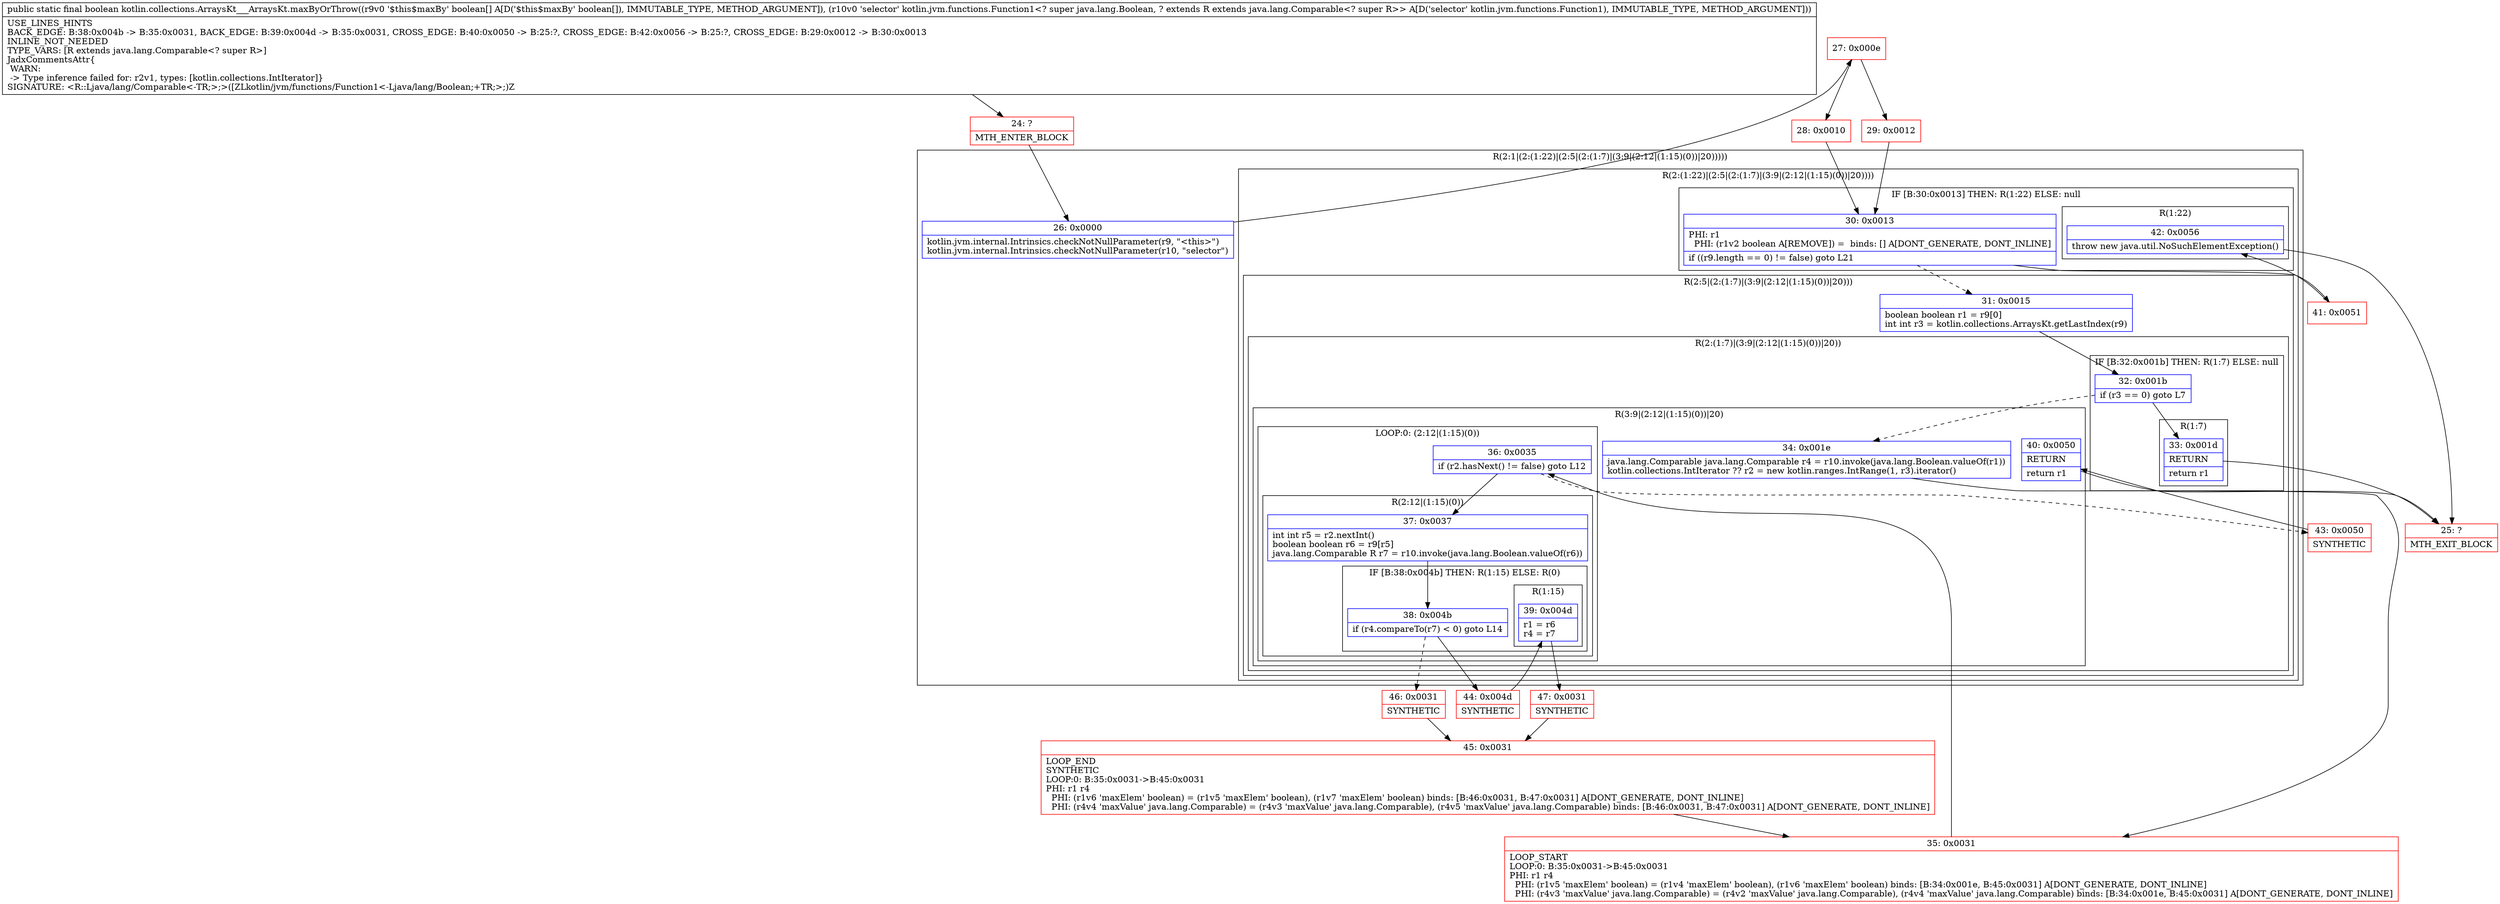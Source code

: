 digraph "CFG forkotlin.collections.ArraysKt___ArraysKt.maxByOrThrow([ZLkotlin\/jvm\/functions\/Function1;)Z" {
subgraph cluster_Region_969158721 {
label = "R(2:1|(2:(1:22)|(2:5|(2:(1:7)|(3:9|(2:12|(1:15)(0))|20)))))";
node [shape=record,color=blue];
Node_26 [shape=record,label="{26\:\ 0x0000|kotlin.jvm.internal.Intrinsics.checkNotNullParameter(r9, \"\<this\>\")\lkotlin.jvm.internal.Intrinsics.checkNotNullParameter(r10, \"selector\")\l}"];
subgraph cluster_Region_199871505 {
label = "R(2:(1:22)|(2:5|(2:(1:7)|(3:9|(2:12|(1:15)(0))|20))))";
node [shape=record,color=blue];
subgraph cluster_IfRegion_1188835446 {
label = "IF [B:30:0x0013] THEN: R(1:22) ELSE: null";
node [shape=record,color=blue];
Node_30 [shape=record,label="{30\:\ 0x0013|PHI: r1 \l  PHI: (r1v2 boolean A[REMOVE]) =  binds: [] A[DONT_GENERATE, DONT_INLINE]\l|if ((r9.length == 0) != false) goto L21\l}"];
subgraph cluster_Region_636688458 {
label = "R(1:22)";
node [shape=record,color=blue];
Node_42 [shape=record,label="{42\:\ 0x0056|throw new java.util.NoSuchElementException()\l}"];
}
}
subgraph cluster_Region_2036170414 {
label = "R(2:5|(2:(1:7)|(3:9|(2:12|(1:15)(0))|20)))";
node [shape=record,color=blue];
Node_31 [shape=record,label="{31\:\ 0x0015|boolean boolean r1 = r9[0]\lint int r3 = kotlin.collections.ArraysKt.getLastIndex(r9)\l}"];
subgraph cluster_Region_1034773133 {
label = "R(2:(1:7)|(3:9|(2:12|(1:15)(0))|20))";
node [shape=record,color=blue];
subgraph cluster_IfRegion_497004234 {
label = "IF [B:32:0x001b] THEN: R(1:7) ELSE: null";
node [shape=record,color=blue];
Node_32 [shape=record,label="{32\:\ 0x001b|if (r3 == 0) goto L7\l}"];
subgraph cluster_Region_1937940797 {
label = "R(1:7)";
node [shape=record,color=blue];
Node_33 [shape=record,label="{33\:\ 0x001d|RETURN\l|return r1\l}"];
}
}
subgraph cluster_Region_262474142 {
label = "R(3:9|(2:12|(1:15)(0))|20)";
node [shape=record,color=blue];
Node_34 [shape=record,label="{34\:\ 0x001e|java.lang.Comparable java.lang.Comparable r4 = r10.invoke(java.lang.Boolean.valueOf(r1))\lkotlin.collections.IntIterator ?? r2 = new kotlin.ranges.IntRange(1, r3).iterator()\l}"];
subgraph cluster_LoopRegion_197781226 {
label = "LOOP:0: (2:12|(1:15)(0))";
node [shape=record,color=blue];
Node_36 [shape=record,label="{36\:\ 0x0035|if (r2.hasNext() != false) goto L12\l}"];
subgraph cluster_Region_738719732 {
label = "R(2:12|(1:15)(0))";
node [shape=record,color=blue];
Node_37 [shape=record,label="{37\:\ 0x0037|int int r5 = r2.nextInt()\lboolean boolean r6 = r9[r5]\ljava.lang.Comparable R r7 = r10.invoke(java.lang.Boolean.valueOf(r6))\l}"];
subgraph cluster_IfRegion_1839479082 {
label = "IF [B:38:0x004b] THEN: R(1:15) ELSE: R(0)";
node [shape=record,color=blue];
Node_38 [shape=record,label="{38\:\ 0x004b|if (r4.compareTo(r7) \< 0) goto L14\l}"];
subgraph cluster_Region_1228353436 {
label = "R(1:15)";
node [shape=record,color=blue];
Node_39 [shape=record,label="{39\:\ 0x004d|r1 = r6\lr4 = r7\l}"];
}
subgraph cluster_Region_2019666029 {
label = "R(0)";
node [shape=record,color=blue];
}
}
}
}
Node_40 [shape=record,label="{40\:\ 0x0050|RETURN\l|return r1\l}"];
}
}
}
}
}
Node_24 [shape=record,color=red,label="{24\:\ ?|MTH_ENTER_BLOCK\l}"];
Node_27 [shape=record,color=red,label="{27\:\ 0x000e}"];
Node_28 [shape=record,color=red,label="{28\:\ 0x0010}"];
Node_25 [shape=record,color=red,label="{25\:\ ?|MTH_EXIT_BLOCK\l}"];
Node_35 [shape=record,color=red,label="{35\:\ 0x0031|LOOP_START\lLOOP:0: B:35:0x0031\-\>B:45:0x0031\lPHI: r1 r4 \l  PHI: (r1v5 'maxElem' boolean) = (r1v4 'maxElem' boolean), (r1v6 'maxElem' boolean) binds: [B:34:0x001e, B:45:0x0031] A[DONT_GENERATE, DONT_INLINE]\l  PHI: (r4v3 'maxValue' java.lang.Comparable) = (r4v2 'maxValue' java.lang.Comparable), (r4v4 'maxValue' java.lang.Comparable) binds: [B:34:0x001e, B:45:0x0031] A[DONT_GENERATE, DONT_INLINE]\l}"];
Node_44 [shape=record,color=red,label="{44\:\ 0x004d|SYNTHETIC\l}"];
Node_47 [shape=record,color=red,label="{47\:\ 0x0031|SYNTHETIC\l}"];
Node_45 [shape=record,color=red,label="{45\:\ 0x0031|LOOP_END\lSYNTHETIC\lLOOP:0: B:35:0x0031\-\>B:45:0x0031\lPHI: r1 r4 \l  PHI: (r1v6 'maxElem' boolean) = (r1v5 'maxElem' boolean), (r1v7 'maxElem' boolean) binds: [B:46:0x0031, B:47:0x0031] A[DONT_GENERATE, DONT_INLINE]\l  PHI: (r4v4 'maxValue' java.lang.Comparable) = (r4v3 'maxValue' java.lang.Comparable), (r4v5 'maxValue' java.lang.Comparable) binds: [B:46:0x0031, B:47:0x0031] A[DONT_GENERATE, DONT_INLINE]\l}"];
Node_46 [shape=record,color=red,label="{46\:\ 0x0031|SYNTHETIC\l}"];
Node_43 [shape=record,color=red,label="{43\:\ 0x0050|SYNTHETIC\l}"];
Node_41 [shape=record,color=red,label="{41\:\ 0x0051}"];
Node_29 [shape=record,color=red,label="{29\:\ 0x0012}"];
MethodNode[shape=record,label="{public static final boolean kotlin.collections.ArraysKt___ArraysKt.maxByOrThrow((r9v0 '$this$maxBy' boolean[] A[D('$this$maxBy' boolean[]), IMMUTABLE_TYPE, METHOD_ARGUMENT]), (r10v0 'selector' kotlin.jvm.functions.Function1\<? super java.lang.Boolean, ? extends R extends java.lang.Comparable\<? super R\>\> A[D('selector' kotlin.jvm.functions.Function1), IMMUTABLE_TYPE, METHOD_ARGUMENT]))  | USE_LINES_HINTS\lBACK_EDGE: B:38:0x004b \-\> B:35:0x0031, BACK_EDGE: B:39:0x004d \-\> B:35:0x0031, CROSS_EDGE: B:40:0x0050 \-\> B:25:?, CROSS_EDGE: B:42:0x0056 \-\> B:25:?, CROSS_EDGE: B:29:0x0012 \-\> B:30:0x0013\lINLINE_NOT_NEEDED\lTYPE_VARS: [R extends java.lang.Comparable\<? super R\>]\lJadxCommentsAttr\{\l WARN: \l \-\> Type inference failed for: r2v1, types: [kotlin.collections.IntIterator]\}\lSIGNATURE: \<R::Ljava\/lang\/Comparable\<\-TR;\>;\>([ZLkotlin\/jvm\/functions\/Function1\<\-Ljava\/lang\/Boolean;+TR;\>;)Z\l}"];
MethodNode -> Node_24;Node_26 -> Node_27;
Node_30 -> Node_31[style=dashed];
Node_30 -> Node_41;
Node_42 -> Node_25;
Node_31 -> Node_32;
Node_32 -> Node_33;
Node_32 -> Node_34[style=dashed];
Node_33 -> Node_25;
Node_34 -> Node_35;
Node_36 -> Node_37;
Node_36 -> Node_43[style=dashed];
Node_37 -> Node_38;
Node_38 -> Node_44;
Node_38 -> Node_46[style=dashed];
Node_39 -> Node_47;
Node_40 -> Node_25;
Node_24 -> Node_26;
Node_27 -> Node_28;
Node_27 -> Node_29;
Node_28 -> Node_30;
Node_35 -> Node_36;
Node_44 -> Node_39;
Node_47 -> Node_45;
Node_45 -> Node_35;
Node_46 -> Node_45;
Node_43 -> Node_40;
Node_41 -> Node_42;
Node_29 -> Node_30;
}

